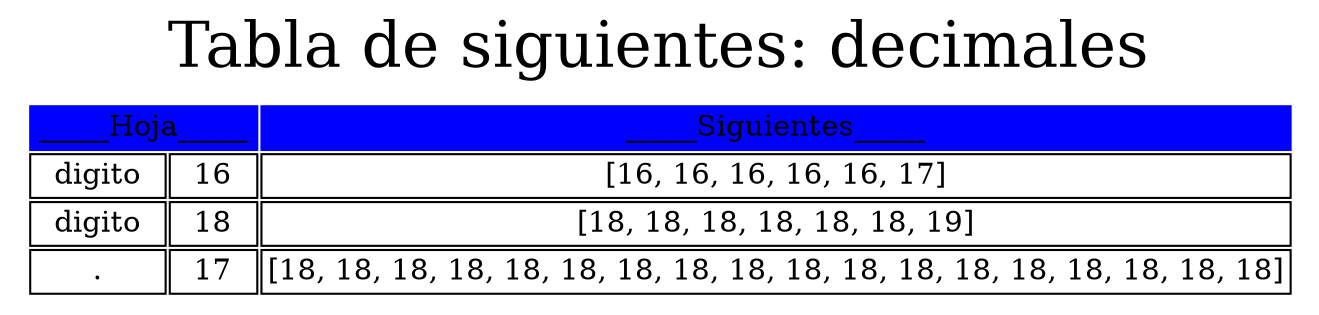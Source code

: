 digraph G {
graph [ dpi = 700 ];
label = <Tabla de siguientes: decimales>
labelloc = t
fontsize=30
tbl [
shape=plaintext
label=<
<table border='0' cellborder='1' cellspacing='2'>
<tr><td colspan='2' color='blue' bgcolor='blue'>_____Hoja_____</td><td color='blue' bgcolor='blue'>_____Siguientes_____</td></tr>
<tr><td>digito</td><td>16</td><td>[16, 16, 16, 16, 16, 17]</td></tr>
<tr><td>digito</td><td>18</td><td>[18, 18, 18, 18, 18, 18, 19]</td></tr>
<tr><td>.</td><td>17</td><td>[18, 18, 18, 18, 18, 18, 18, 18, 18, 18, 18, 18, 18, 18, 18, 18, 18, 18]</td></tr>
</table>
>];
}
